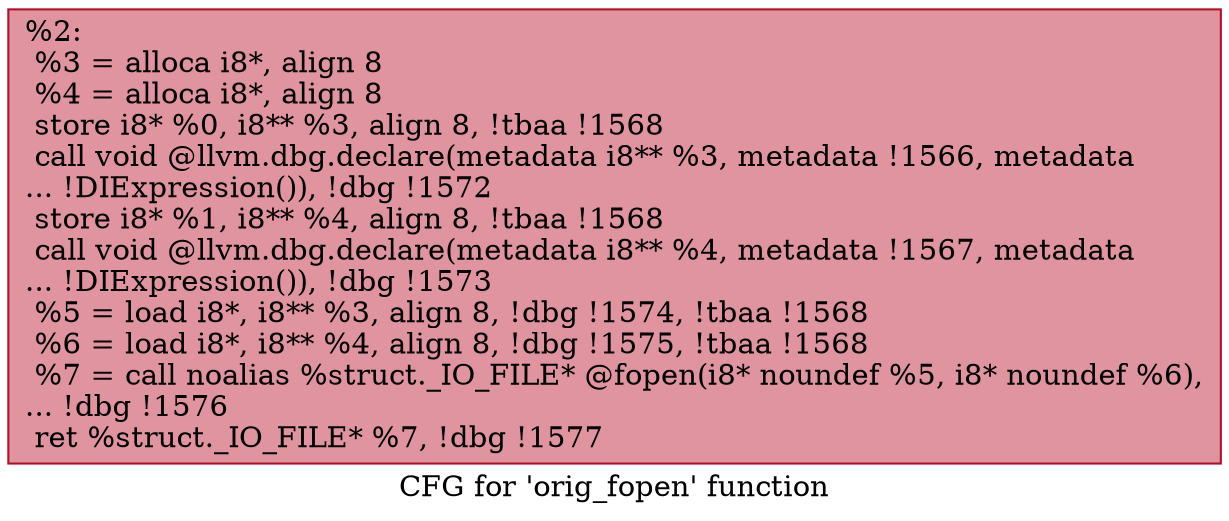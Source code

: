 digraph "CFG for 'orig_fopen' function" {
	label="CFG for 'orig_fopen' function";

	Node0x28c0380 [shape=record,color="#b70d28ff", style=filled, fillcolor="#b70d2870",label="{%2:\l  %3 = alloca i8*, align 8\l  %4 = alloca i8*, align 8\l  store i8* %0, i8** %3, align 8, !tbaa !1568\l  call void @llvm.dbg.declare(metadata i8** %3, metadata !1566, metadata\l... !DIExpression()), !dbg !1572\l  store i8* %1, i8** %4, align 8, !tbaa !1568\l  call void @llvm.dbg.declare(metadata i8** %4, metadata !1567, metadata\l... !DIExpression()), !dbg !1573\l  %5 = load i8*, i8** %3, align 8, !dbg !1574, !tbaa !1568\l  %6 = load i8*, i8** %4, align 8, !dbg !1575, !tbaa !1568\l  %7 = call noalias %struct._IO_FILE* @fopen(i8* noundef %5, i8* noundef %6),\l... !dbg !1576\l  ret %struct._IO_FILE* %7, !dbg !1577\l}"];
}
